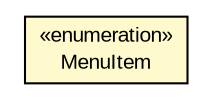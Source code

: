 #!/usr/local/bin/dot
#
# Class diagram 
# Generated by UMLGraph version R5_6-24-gf6e263 (http://www.umlgraph.org/)
#

digraph G {
	edge [fontname="arial",fontsize=10,labelfontname="arial",labelfontsize=10];
	node [fontname="arial",fontsize=10,shape=plaintext];
	nodesep=0.25;
	ranksep=0.5;
	rankdir=LR;
	// com.gwtplatform.carstore.client.application.widget.header.MenuItem
	c335597 [label=<<table title="com.gwtplatform.carstore.client.application.widget.header.MenuItem" border="0" cellborder="1" cellspacing="0" cellpadding="2" port="p" bgcolor="lemonChiffon" href="./MenuItem.html">
		<tr><td><table border="0" cellspacing="0" cellpadding="1">
<tr><td align="center" balign="center"> &#171;enumeration&#187; </td></tr>
<tr><td align="center" balign="center"> MenuItem </td></tr>
		</table></td></tr>
		</table>>, URL="./MenuItem.html", fontname="arial", fontcolor="black", fontsize=10.0];
}

